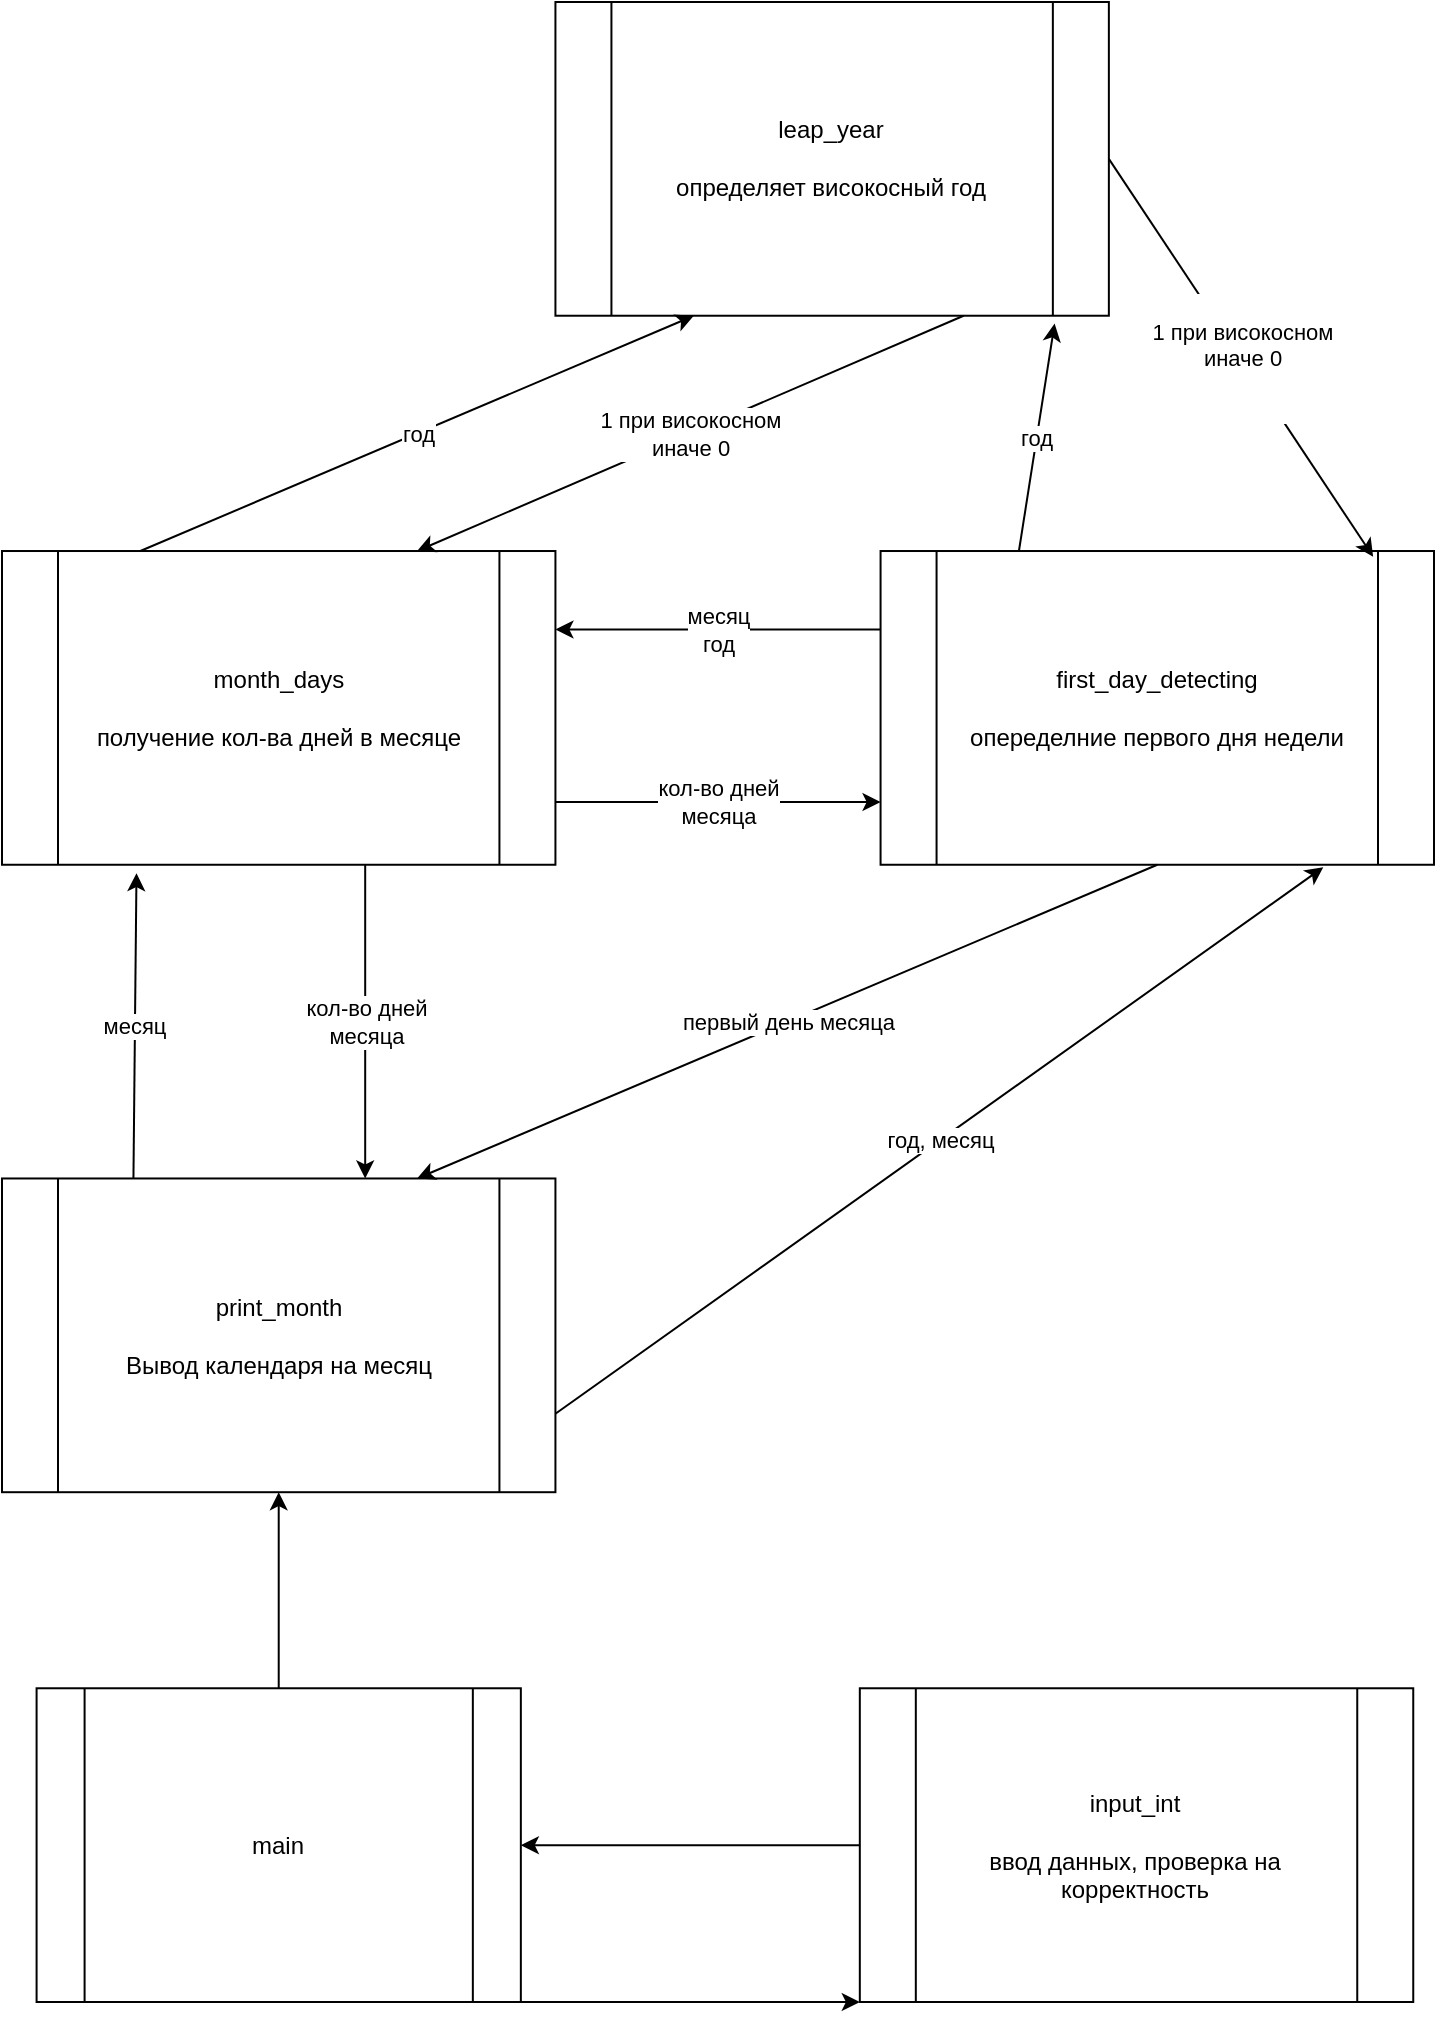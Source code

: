 <mxfile version="21.0.6" type="device"><diagram name="Страница 1" id="UC-cS7L6AIEaUlnjV6jt"><mxGraphModel dx="1050" dy="590" grid="1" gridSize="10" guides="1" tooltips="1" connect="1" arrows="1" fold="1" page="1" pageScale="1" pageWidth="827" pageHeight="1169" math="0" shadow="0"><root><mxCell id="0"/><mxCell id="1" parent="0"/><mxCell id="r95um9ibBaM1wmFUIIb6-28" value="" style="group" parent="1" vertex="1" connectable="0"><mxGeometry x="60" y="20" width="716" height="1000" as="geometry"/></mxCell><mxCell id="r95um9ibBaM1wmFUIIb6-1" value="leap_year&lt;br&gt;&lt;br&gt;определяет високосный год" style="shape=process;whiteSpace=wrap;html=1;backgroundOutline=1;" parent="r95um9ibBaM1wmFUIIb6-28" vertex="1"><mxGeometry x="276.715" width="276.715" height="156.863" as="geometry"/></mxCell><mxCell id="r95um9ibBaM1wmFUIIb6-2" value="month_days&lt;br&gt;&lt;br&gt;получение кол-ва дней в месяце" style="shape=process;whiteSpace=wrap;html=1;backgroundOutline=1;" parent="r95um9ibBaM1wmFUIIb6-28" vertex="1"><mxGeometry y="274.51" width="276.715" height="156.863" as="geometry"/></mxCell><mxCell id="r95um9ibBaM1wmFUIIb6-4" value="first_day_detecting&lt;br&gt;&lt;br&gt;опеределние первого дня недели" style="shape=process;whiteSpace=wrap;html=1;backgroundOutline=1;" parent="r95um9ibBaM1wmFUIIb6-28" vertex="1"><mxGeometry x="439.285" y="274.51" width="276.715" height="156.863" as="geometry"/></mxCell><mxCell id="r95um9ibBaM1wmFUIIb6-6" value="кол-во дней&lt;br&gt;месяца" style="endArrow=classic;html=1;rounded=0;exitX=1;exitY=0.5;exitDx=0;exitDy=0;entryX=0;entryY=0.5;entryDx=0;entryDy=0;" parent="r95um9ibBaM1wmFUIIb6-28" edge="1"><mxGeometry width="50" height="50" relative="1" as="geometry"><mxPoint x="276.715" y="400" as="sourcePoint"/><mxPoint x="439.285" y="400" as="targetPoint"/></mxGeometry></mxCell><mxCell id="r95um9ibBaM1wmFUIIb6-7" value="print_month&lt;br&gt;&lt;br&gt;Вывод календаря на месяц" style="shape=process;whiteSpace=wrap;html=1;backgroundOutline=1;" parent="r95um9ibBaM1wmFUIIb6-28" vertex="1"><mxGeometry y="588.235" width="276.715" height="156.863" as="geometry"/></mxCell><mxCell id="r95um9ibBaM1wmFUIIb6-8" value="кол-во дней&lt;br&gt;месяца" style="endArrow=classic;html=1;rounded=0;entryX=0.5;entryY=0;entryDx=0;entryDy=0;exitX=0.5;exitY=1;exitDx=0;exitDy=0;" parent="r95um9ibBaM1wmFUIIb6-28" edge="1"><mxGeometry width="50" height="50" relative="1" as="geometry"><mxPoint x="181.594" y="431.373" as="sourcePoint"/><mxPoint x="181.594" y="588.235" as="targetPoint"/></mxGeometry></mxCell><mxCell id="r95um9ibBaM1wmFUIIb6-9" value="первый день месяца" style="endArrow=classic;html=1;rounded=0;exitX=0.5;exitY=1;exitDx=0;exitDy=0;entryX=0.75;entryY=0;entryDx=0;entryDy=0;" parent="r95um9ibBaM1wmFUIIb6-28" source="r95um9ibBaM1wmFUIIb6-4" target="r95um9ibBaM1wmFUIIb6-7" edge="1"><mxGeometry width="50" height="50" relative="1" as="geometry"><mxPoint x="276.715" y="705.882" as="sourcePoint"/><mxPoint x="363.188" y="607.843" as="targetPoint"/></mxGeometry></mxCell><mxCell id="r95um9ibBaM1wmFUIIb6-10" value="input_int&lt;br&gt;&lt;br&gt;ввод данных, проверка на корректность" style="shape=process;whiteSpace=wrap;html=1;backgroundOutline=1;" parent="r95um9ibBaM1wmFUIIb6-28" vertex="1"><mxGeometry x="428.908" y="843.137" width="276.715" height="156.863" as="geometry"/></mxCell><mxCell id="r95um9ibBaM1wmFUIIb6-15" value="main&lt;br&gt;" style="shape=process;whiteSpace=wrap;html=1;backgroundOutline=1;" parent="r95um9ibBaM1wmFUIIb6-28" vertex="1"><mxGeometry x="17.295" y="843.137" width="242.126" height="156.863" as="geometry"/></mxCell><mxCell id="r95um9ibBaM1wmFUIIb6-16" value="год" style="endArrow=classic;html=1;rounded=0;entryX=0.25;entryY=1;entryDx=0;entryDy=0;exitX=0.25;exitY=0;exitDx=0;exitDy=0;" parent="r95um9ibBaM1wmFUIIb6-28" source="r95um9ibBaM1wmFUIIb6-2" target="r95um9ibBaM1wmFUIIb6-1" edge="1"><mxGeometry width="50" height="50" relative="1" as="geometry"><mxPoint x="172.947" y="450.98" as="sourcePoint"/><mxPoint x="259.42" y="352.941" as="targetPoint"/></mxGeometry></mxCell><mxCell id="r95um9ibBaM1wmFUIIb6-17" value="1 при високосном&lt;br&gt;иначе 0" style="endArrow=classic;html=1;rounded=0;entryX=0.75;entryY=0;entryDx=0;entryDy=0;" parent="r95um9ibBaM1wmFUIIb6-28" target="r95um9ibBaM1wmFUIIb6-2" edge="1"><mxGeometry width="50" height="50" relative="1" as="geometry"><mxPoint x="480.792" y="156.863" as="sourcePoint"/><mxPoint y="392.157" as="targetPoint"/></mxGeometry></mxCell><mxCell id="r95um9ibBaM1wmFUIIb6-20" value="" style="endArrow=classic;html=1;rounded=0;entryX=0.5;entryY=1;entryDx=0;entryDy=0;exitX=0.5;exitY=0;exitDx=0;exitDy=0;" parent="r95um9ibBaM1wmFUIIb6-28" source="r95um9ibBaM1wmFUIIb6-15" target="r95um9ibBaM1wmFUIIb6-7" edge="1"><mxGeometry width="50" height="50" relative="1" as="geometry"><mxPoint x="134.899" y="823.529" as="sourcePoint"/><mxPoint x="186.783" y="490.196" as="targetPoint"/></mxGeometry></mxCell><mxCell id="r95um9ibBaM1wmFUIIb6-21" value="месяц" style="endArrow=classic;html=1;rounded=0;entryX=0.368;entryY=1.027;entryDx=0;entryDy=0;entryPerimeter=0;" parent="r95um9ibBaM1wmFUIIb6-28" edge="1"><mxGeometry width="50" height="50" relative="1" as="geometry"><mxPoint x="65.72" y="588.235" as="sourcePoint"/><mxPoint x="67.242" y="435.608" as="targetPoint"/></mxGeometry></mxCell><mxCell id="r95um9ibBaM1wmFUIIb6-22" value="год, месяц" style="endArrow=classic;html=1;rounded=0;entryX=0.8;entryY=1.008;entryDx=0;entryDy=0;entryPerimeter=0;exitX=1;exitY=0.75;exitDx=0;exitDy=0;" parent="r95um9ibBaM1wmFUIIb6-28" source="r95um9ibBaM1wmFUIIb6-7" target="r95um9ibBaM1wmFUIIb6-4" edge="1"><mxGeometry width="50" height="50" relative="1" as="geometry"><mxPoint x="100.309" y="588.235" as="sourcePoint"/><mxPoint x="186.783" y="490.196" as="targetPoint"/></mxGeometry></mxCell><mxCell id="r95um9ibBaM1wmFUIIb6-23" value="" style="endArrow=classic;html=1;rounded=0;exitX=0;exitY=0.5;exitDx=0;exitDy=0;entryX=1;entryY=0.5;entryDx=0;entryDy=0;" parent="r95um9ibBaM1wmFUIIb6-28" source="r95um9ibBaM1wmFUIIb6-10" target="r95um9ibBaM1wmFUIIb6-15" edge="1"><mxGeometry width="50" height="50" relative="1" as="geometry"><mxPoint x="100.309" y="588.235" as="sourcePoint"/><mxPoint x="186.783" y="490.196" as="targetPoint"/></mxGeometry></mxCell><mxCell id="r95um9ibBaM1wmFUIIb6-24" value="месяц&lt;br&gt;год" style="endArrow=classic;html=1;rounded=0;entryX=1;entryY=0.25;entryDx=0;entryDy=0;exitX=0;exitY=0.25;exitDx=0;exitDy=0;" parent="r95um9ibBaM1wmFUIIb6-28" source="r95um9ibBaM1wmFUIIb6-4" target="r95um9ibBaM1wmFUIIb6-2" edge="1"><mxGeometry width="50" height="50" relative="1" as="geometry"><mxPoint x="100.309" y="588.235" as="sourcePoint"/><mxPoint x="186.783" y="490.196" as="targetPoint"/></mxGeometry></mxCell><mxCell id="r95um9ibBaM1wmFUIIb6-25" value="год" style="endArrow=classic;html=1;rounded=0;entryX=0.902;entryY=1.025;entryDx=0;entryDy=0;entryPerimeter=0;exitX=0.25;exitY=0;exitDx=0;exitDy=0;" parent="r95um9ibBaM1wmFUIIb6-28" source="r95um9ibBaM1wmFUIIb6-4" target="r95um9ibBaM1wmFUIIb6-1" edge="1"><mxGeometry width="50" height="50" relative="1" as="geometry"><mxPoint x="100.309" y="568.627" as="sourcePoint"/><mxPoint x="186.783" y="470.588" as="targetPoint"/></mxGeometry></mxCell><mxCell id="r95um9ibBaM1wmFUIIb6-26" value="&#10;&lt;span style=&quot;color: rgb(0, 0, 0); font-family: Helvetica; font-size: 11px; font-style: normal; font-variant-ligatures: normal; font-variant-caps: normal; font-weight: 400; letter-spacing: normal; orphans: 2; text-align: center; text-indent: 0px; text-transform: none; widows: 2; word-spacing: 0px; -webkit-text-stroke-width: 0px; background-color: rgb(255, 255, 255); text-decoration-thickness: initial; text-decoration-style: initial; text-decoration-color: initial; float: none; display: inline !important;&quot;&gt;1 при високосном&lt;/span&gt;&lt;br style=&quot;border-color: var(--border-color); color: rgb(0, 0, 0); font-family: Helvetica; font-size: 11px; font-style: normal; font-variant-ligatures: normal; font-variant-caps: normal; font-weight: 400; letter-spacing: normal; orphans: 2; text-align: center; text-indent: 0px; text-transform: none; widows: 2; word-spacing: 0px; -webkit-text-stroke-width: 0px; text-decoration-thickness: initial; text-decoration-style: initial; text-decoration-color: initial;&quot;&gt;&lt;span style=&quot;color: rgb(0, 0, 0); font-family: Helvetica; font-size: 11px; font-style: normal; font-variant-ligatures: normal; font-variant-caps: normal; font-weight: 400; letter-spacing: normal; orphans: 2; text-align: center; text-indent: 0px; text-transform: none; widows: 2; word-spacing: 0px; -webkit-text-stroke-width: 0px; background-color: rgb(255, 255, 255); text-decoration-thickness: initial; text-decoration-style: initial; text-decoration-color: initial; float: none; display: inline !important;&quot;&gt;иначе 0&lt;/span&gt;&#10;&#10;" style="endArrow=classic;html=1;rounded=0;exitX=1;exitY=0.5;exitDx=0;exitDy=0;entryX=0.89;entryY=0.018;entryDx=0;entryDy=0;entryPerimeter=0;" parent="r95um9ibBaM1wmFUIIb6-28" source="r95um9ibBaM1wmFUIIb6-1" target="r95um9ibBaM1wmFUIIb6-4" edge="1"><mxGeometry width="50" height="50" relative="1" as="geometry"><mxPoint x="722.918" y="196.078" as="sourcePoint"/><mxPoint x="186.783" y="470.588" as="targetPoint"/></mxGeometry></mxCell><mxCell id="r95um9ibBaM1wmFUIIb6-27" value="" style="endArrow=classic;html=1;rounded=0;exitX=1;exitY=1;exitDx=0;exitDy=0;entryX=0;entryY=1;entryDx=0;entryDy=0;" parent="r95um9ibBaM1wmFUIIb6-28" source="r95um9ibBaM1wmFUIIb6-15" target="r95um9ibBaM1wmFUIIb6-10" edge="1"><mxGeometry width="50" height="50" relative="1" as="geometry"><mxPoint x="-20.754" y="823.529" as="sourcePoint"/><mxPoint x="65.72" y="725.49" as="targetPoint"/></mxGeometry></mxCell></root></mxGraphModel></diagram></mxfile>